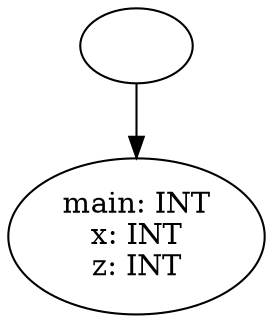 digraph AST {
  "131430722013120" [label=""];
  "131430722013120" -> "131430722014608";
  "131430722014608" [label="main: INT
x: INT
z: INT"];
}
